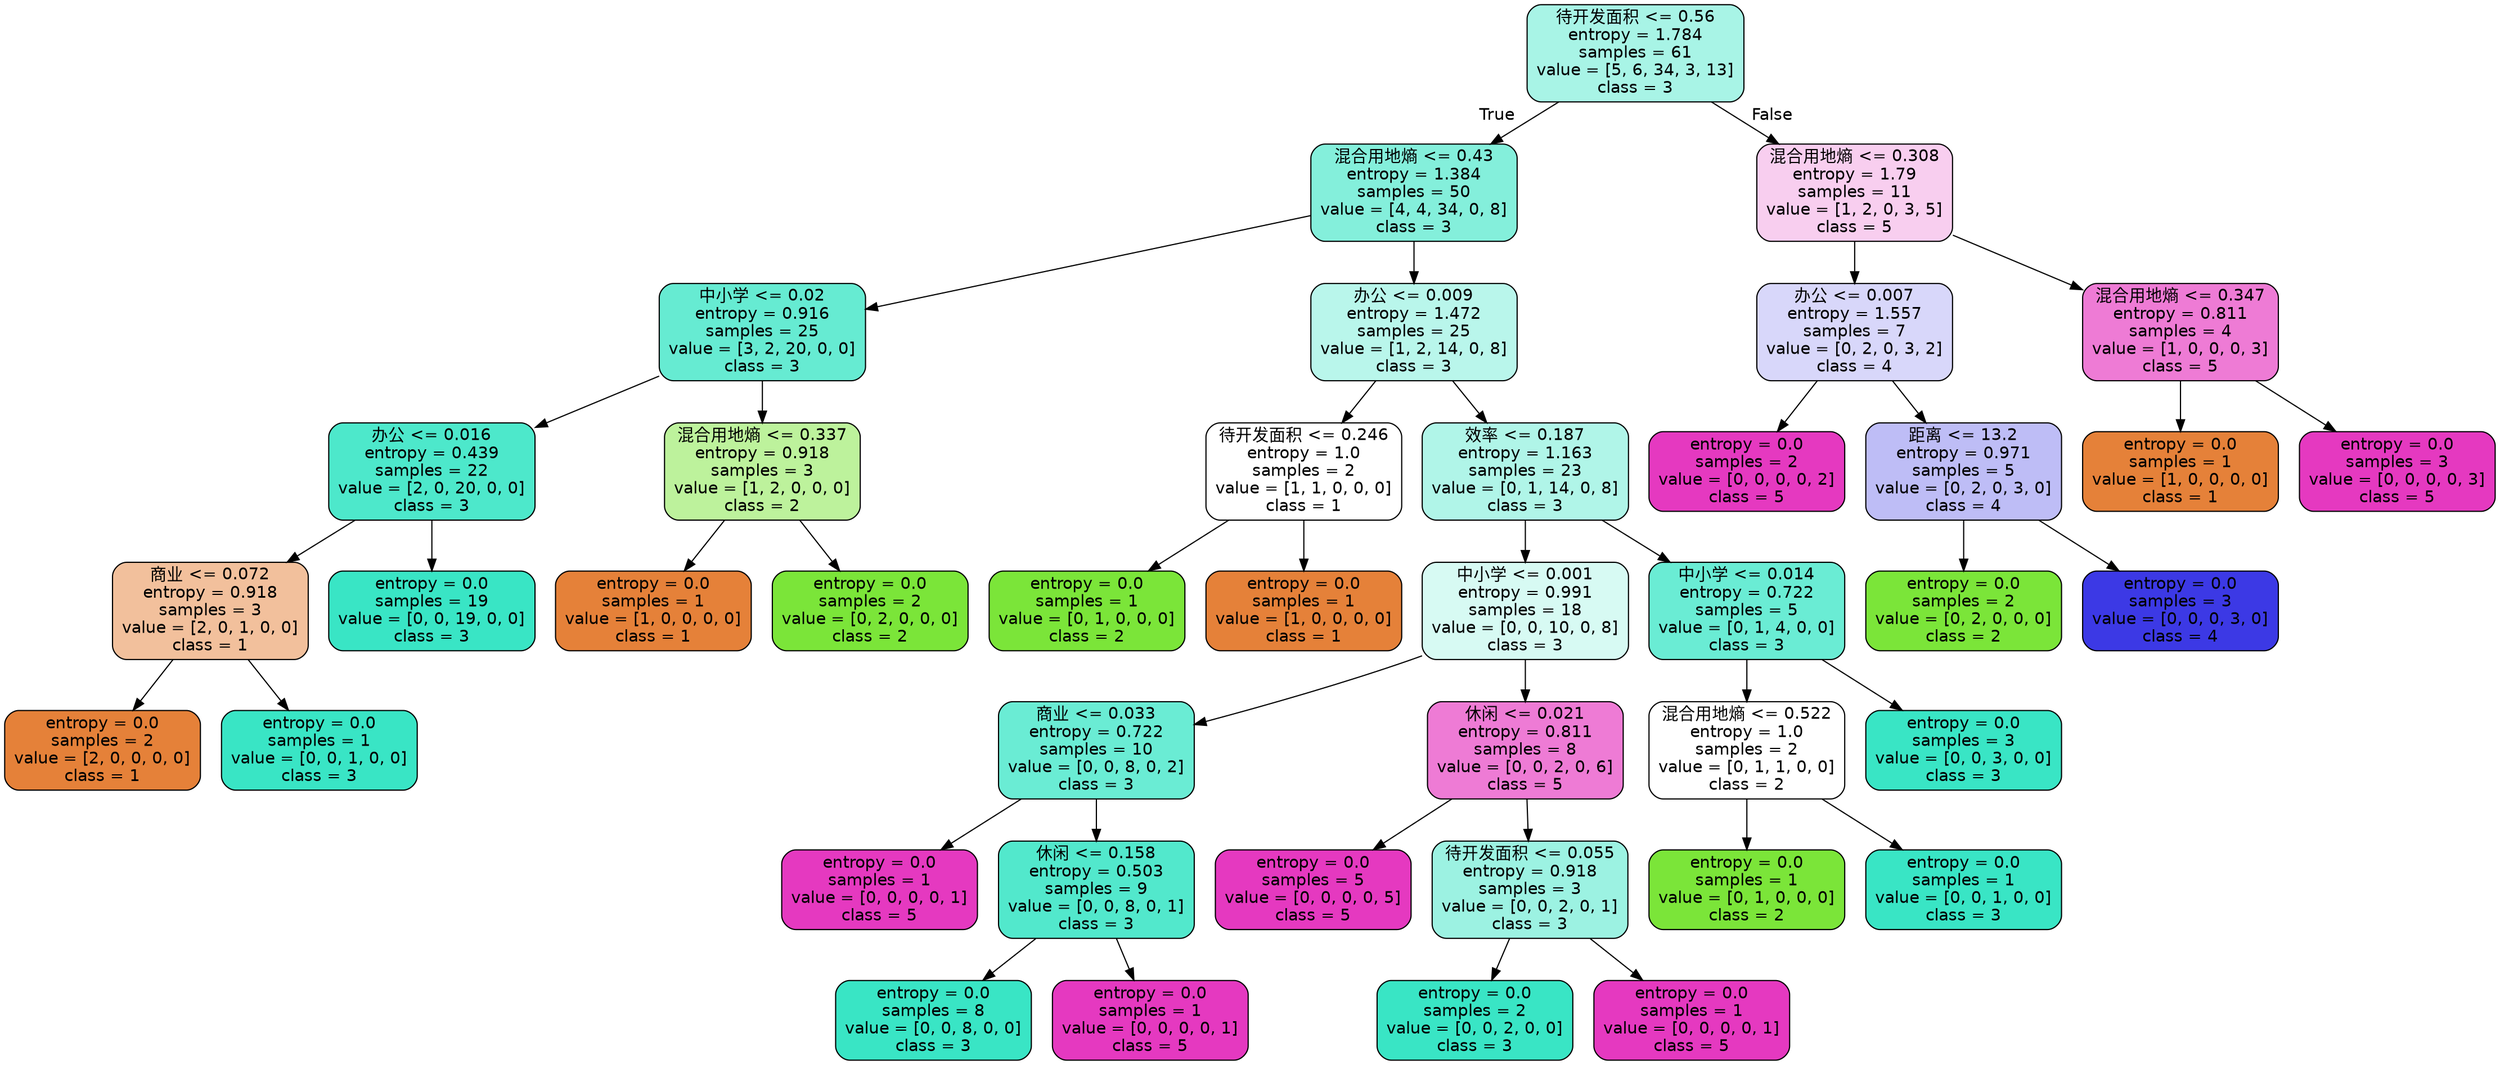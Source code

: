digraph Tree {
node [shape=box, style="filled, rounded", color="black", fontname=helvetica] ;
edge [fontname=helvetica] ;
0 [label="待开发面积 <= 0.56\nentropy = 1.784\nsamples = 61\nvalue = [5, 6, 34, 3, 13]\nclass = 3", fillcolor="#a8f4e6"] ;
1 [label="混合用地熵 <= 0.43\nentropy = 1.384\nsamples = 50\nvalue = [4, 4, 34, 0, 8]\nclass = 3", fillcolor="#84efdb"] ;
0 -> 1 [labeldistance=2.5, labelangle=45, headlabel="True"] ;
2 [label="中小学 <= 0.02\nentropy = 0.916\nsamples = 25\nvalue = [3, 2, 20, 0, 0]\nclass = 3", fillcolor="#66ebd2"] ;
1 -> 2 ;
3 [label="办公 <= 0.016\nentropy = 0.439\nsamples = 22\nvalue = [2, 0, 20, 0, 0]\nclass = 3", fillcolor="#4de8cb"] ;
2 -> 3 ;
4 [label="商业 <= 0.072\nentropy = 0.918\nsamples = 3\nvalue = [2, 0, 1, 0, 0]\nclass = 1", fillcolor="#f2c09c"] ;
3 -> 4 ;
5 [label="entropy = 0.0\nsamples = 2\nvalue = [2, 0, 0, 0, 0]\nclass = 1", fillcolor="#e58139"] ;
4 -> 5 ;
6 [label="entropy = 0.0\nsamples = 1\nvalue = [0, 0, 1, 0, 0]\nclass = 3", fillcolor="#39e5c5"] ;
4 -> 6 ;
7 [label="entropy = 0.0\nsamples = 19\nvalue = [0, 0, 19, 0, 0]\nclass = 3", fillcolor="#39e5c5"] ;
3 -> 7 ;
8 [label="混合用地熵 <= 0.337\nentropy = 0.918\nsamples = 3\nvalue = [1, 2, 0, 0, 0]\nclass = 2", fillcolor="#bdf29c"] ;
2 -> 8 ;
9 [label="entropy = 0.0\nsamples = 1\nvalue = [1, 0, 0, 0, 0]\nclass = 1", fillcolor="#e58139"] ;
8 -> 9 ;
10 [label="entropy = 0.0\nsamples = 2\nvalue = [0, 2, 0, 0, 0]\nclass = 2", fillcolor="#7be539"] ;
8 -> 10 ;
11 [label="办公 <= 0.009\nentropy = 1.472\nsamples = 25\nvalue = [1, 2, 14, 0, 8]\nclass = 3", fillcolor="#b9f6eb"] ;
1 -> 11 ;
12 [label="待开发面积 <= 0.246\nentropy = 1.0\nsamples = 2\nvalue = [1, 1, 0, 0, 0]\nclass = 1", fillcolor="#ffffff"] ;
11 -> 12 ;
13 [label="entropy = 0.0\nsamples = 1\nvalue = [0, 1, 0, 0, 0]\nclass = 2", fillcolor="#7be539"] ;
12 -> 13 ;
14 [label="entropy = 0.0\nsamples = 1\nvalue = [1, 0, 0, 0, 0]\nclass = 1", fillcolor="#e58139"] ;
12 -> 14 ;
15 [label="效率 <= 0.187\nentropy = 1.163\nsamples = 23\nvalue = [0, 1, 14, 0, 8]\nclass = 3", fillcolor="#b0f5e8"] ;
11 -> 15 ;
16 [label="中小学 <= 0.001\nentropy = 0.991\nsamples = 18\nvalue = [0, 0, 10, 0, 8]\nclass = 3", fillcolor="#d7faf3"] ;
15 -> 16 ;
17 [label="商业 <= 0.033\nentropy = 0.722\nsamples = 10\nvalue = [0, 0, 8, 0, 2]\nclass = 3", fillcolor="#6aecd4"] ;
16 -> 17 ;
18 [label="entropy = 0.0\nsamples = 1\nvalue = [0, 0, 0, 0, 1]\nclass = 5", fillcolor="#e539c0"] ;
17 -> 18 ;
19 [label="休闲 <= 0.158\nentropy = 0.503\nsamples = 9\nvalue = [0, 0, 8, 0, 1]\nclass = 3", fillcolor="#52e8cc"] ;
17 -> 19 ;
20 [label="entropy = 0.0\nsamples = 8\nvalue = [0, 0, 8, 0, 0]\nclass = 3", fillcolor="#39e5c5"] ;
19 -> 20 ;
21 [label="entropy = 0.0\nsamples = 1\nvalue = [0, 0, 0, 0, 1]\nclass = 5", fillcolor="#e539c0"] ;
19 -> 21 ;
22 [label="休闲 <= 0.021\nentropy = 0.811\nsamples = 8\nvalue = [0, 0, 2, 0, 6]\nclass = 5", fillcolor="#ee7bd5"] ;
16 -> 22 ;
23 [label="entropy = 0.0\nsamples = 5\nvalue = [0, 0, 0, 0, 5]\nclass = 5", fillcolor="#e539c0"] ;
22 -> 23 ;
24 [label="待开发面积 <= 0.055\nentropy = 0.918\nsamples = 3\nvalue = [0, 0, 2, 0, 1]\nclass = 3", fillcolor="#9cf2e2"] ;
22 -> 24 ;
25 [label="entropy = 0.0\nsamples = 2\nvalue = [0, 0, 2, 0, 0]\nclass = 3", fillcolor="#39e5c5"] ;
24 -> 25 ;
26 [label="entropy = 0.0\nsamples = 1\nvalue = [0, 0, 0, 0, 1]\nclass = 5", fillcolor="#e539c0"] ;
24 -> 26 ;
27 [label="中小学 <= 0.014\nentropy = 0.722\nsamples = 5\nvalue = [0, 1, 4, 0, 0]\nclass = 3", fillcolor="#6aecd4"] ;
15 -> 27 ;
28 [label="混合用地熵 <= 0.522\nentropy = 1.0\nsamples = 2\nvalue = [0, 1, 1, 0, 0]\nclass = 2", fillcolor="#ffffff"] ;
27 -> 28 ;
29 [label="entropy = 0.0\nsamples = 1\nvalue = [0, 1, 0, 0, 0]\nclass = 2", fillcolor="#7be539"] ;
28 -> 29 ;
30 [label="entropy = 0.0\nsamples = 1\nvalue = [0, 0, 1, 0, 0]\nclass = 3", fillcolor="#39e5c5"] ;
28 -> 30 ;
31 [label="entropy = 0.0\nsamples = 3\nvalue = [0, 0, 3, 0, 0]\nclass = 3", fillcolor="#39e5c5"] ;
27 -> 31 ;
32 [label="混合用地熵 <= 0.308\nentropy = 1.79\nsamples = 11\nvalue = [1, 2, 0, 3, 5]\nclass = 5", fillcolor="#f8ceef"] ;
0 -> 32 [labeldistance=2.5, labelangle=-45, headlabel="False"] ;
33 [label="办公 <= 0.007\nentropy = 1.557\nsamples = 7\nvalue = [0, 2, 0, 3, 2]\nclass = 4", fillcolor="#d8d7fa"] ;
32 -> 33 ;
34 [label="entropy = 0.0\nsamples = 2\nvalue = [0, 0, 0, 0, 2]\nclass = 5", fillcolor="#e539c0"] ;
33 -> 34 ;
35 [label="距离 <= 13.2\nentropy = 0.971\nsamples = 5\nvalue = [0, 2, 0, 3, 0]\nclass = 4", fillcolor="#bebdf6"] ;
33 -> 35 ;
36 [label="entropy = 0.0\nsamples = 2\nvalue = [0, 2, 0, 0, 0]\nclass = 2", fillcolor="#7be539"] ;
35 -> 36 ;
37 [label="entropy = 0.0\nsamples = 3\nvalue = [0, 0, 0, 3, 0]\nclass = 4", fillcolor="#3c39e5"] ;
35 -> 37 ;
38 [label="混合用地熵 <= 0.347\nentropy = 0.811\nsamples = 4\nvalue = [1, 0, 0, 0, 3]\nclass = 5", fillcolor="#ee7bd5"] ;
32 -> 38 ;
39 [label="entropy = 0.0\nsamples = 1\nvalue = [1, 0, 0, 0, 0]\nclass = 1", fillcolor="#e58139"] ;
38 -> 39 ;
40 [label="entropy = 0.0\nsamples = 3\nvalue = [0, 0, 0, 0, 3]\nclass = 5", fillcolor="#e539c0"] ;
38 -> 40 ;
}